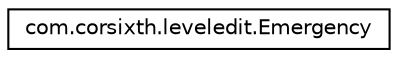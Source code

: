 digraph "Graphical Class Hierarchy"
{
 // LATEX_PDF_SIZE
  edge [fontname="Helvetica",fontsize="10",labelfontname="Helvetica",labelfontsize="10"];
  node [fontname="Helvetica",fontsize="10",shape=record];
  rankdir="LR";
  Node0 [label="com.corsixth.leveledit.Emergency",height=0.2,width=0.4,color="black", fillcolor="white", style="filled",URL="$classcom_1_1corsixth_1_1leveledit_1_1Emergency.html",tooltip=" "];
}
